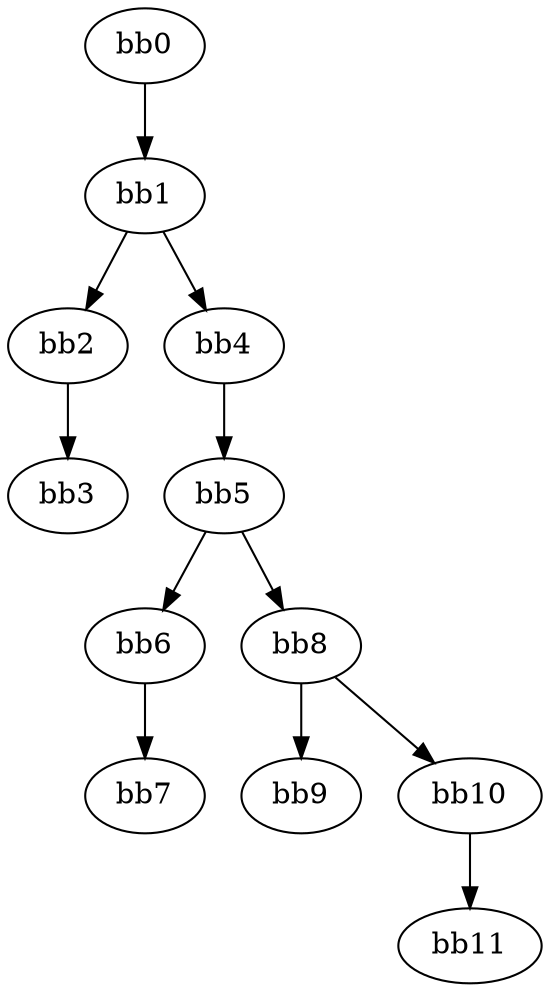 digraph cfg {
v0 [label = "bb0"];
v1 [label = "bb1"];
v2 [label = "bb2"];
v3 [label = "bb3"];
v4 [label = "bb4"];
v5 [label = "bb5"];
v6 [label = "bb6"];
v7 [label = "bb7"];
v8 [label = "bb8"];
v9 [label = "bb9"];
v10 [label = "bb10"];
v11 [label = "bb11"];
v0 -> v1;
v1 -> v2;
v1 -> v4;
v2 -> v3;
v4 -> v5;
v5 -> v6;
v5 -> v8;
v6 -> v7;
v8 -> v10;
v8 -> v9;
v10 -> v11;
}
